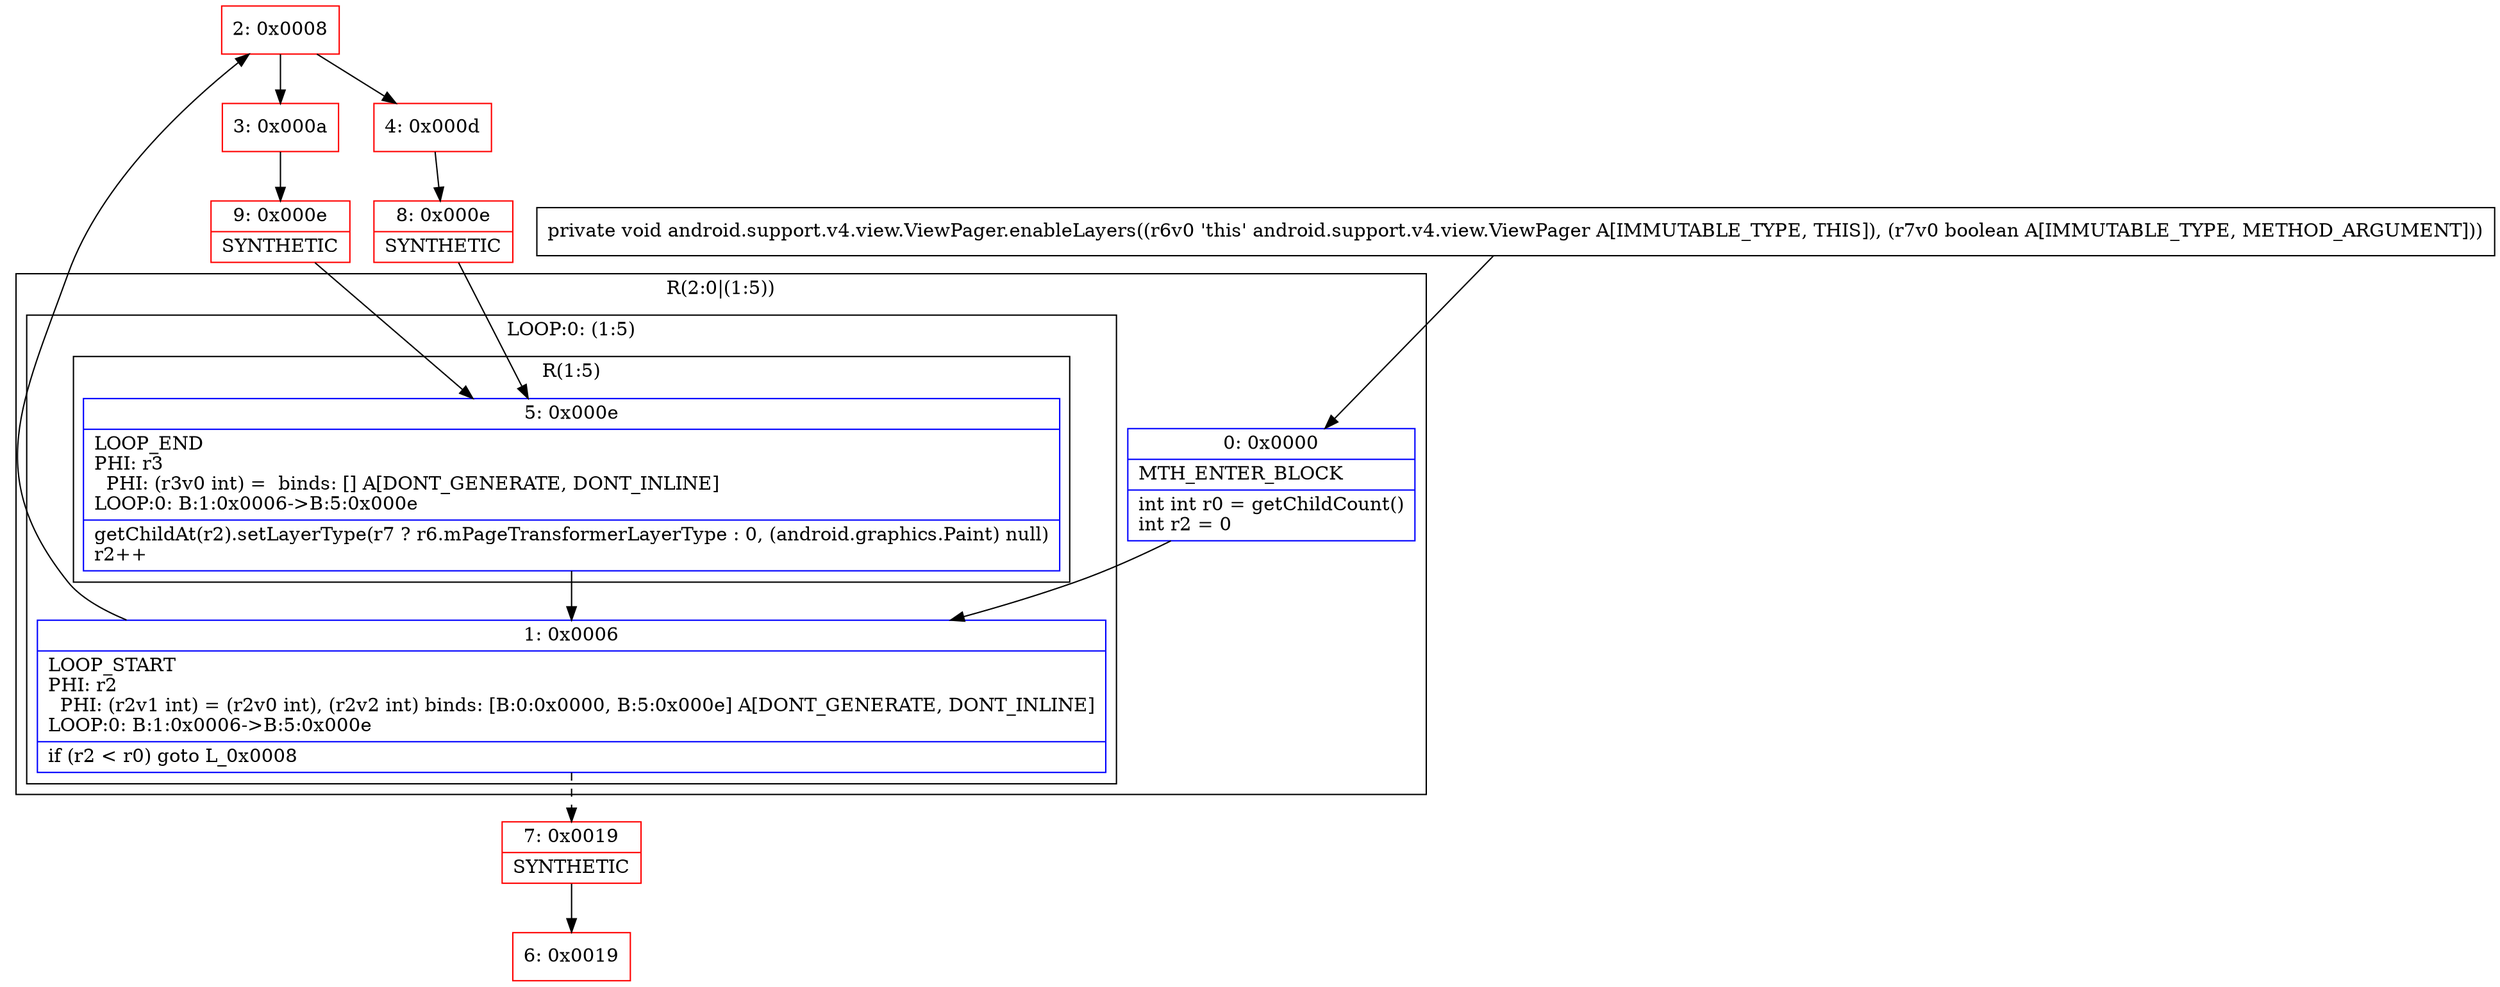 digraph "CFG forandroid.support.v4.view.ViewPager.enableLayers(Z)V" {
subgraph cluster_Region_875054231 {
label = "R(2:0|(1:5))";
node [shape=record,color=blue];
Node_0 [shape=record,label="{0\:\ 0x0000|MTH_ENTER_BLOCK\l|int int r0 = getChildCount()\lint r2 = 0\l}"];
subgraph cluster_LoopRegion_811751203 {
label = "LOOP:0: (1:5)";
node [shape=record,color=blue];
Node_1 [shape=record,label="{1\:\ 0x0006|LOOP_START\lPHI: r2 \l  PHI: (r2v1 int) = (r2v0 int), (r2v2 int) binds: [B:0:0x0000, B:5:0x000e] A[DONT_GENERATE, DONT_INLINE]\lLOOP:0: B:1:0x0006\-\>B:5:0x000e\l|if (r2 \< r0) goto L_0x0008\l}"];
subgraph cluster_Region_1094442238 {
label = "R(1:5)";
node [shape=record,color=blue];
Node_5 [shape=record,label="{5\:\ 0x000e|LOOP_END\lPHI: r3 \l  PHI: (r3v0 int) =  binds: [] A[DONT_GENERATE, DONT_INLINE]\lLOOP:0: B:1:0x0006\-\>B:5:0x000e\l|getChildAt(r2).setLayerType(r7 ? r6.mPageTransformerLayerType : 0, (android.graphics.Paint) null)\lr2++\l}"];
}
}
}
Node_2 [shape=record,color=red,label="{2\:\ 0x0008}"];
Node_3 [shape=record,color=red,label="{3\:\ 0x000a}"];
Node_4 [shape=record,color=red,label="{4\:\ 0x000d}"];
Node_6 [shape=record,color=red,label="{6\:\ 0x0019}"];
Node_7 [shape=record,color=red,label="{7\:\ 0x0019|SYNTHETIC\l}"];
Node_8 [shape=record,color=red,label="{8\:\ 0x000e|SYNTHETIC\l}"];
Node_9 [shape=record,color=red,label="{9\:\ 0x000e|SYNTHETIC\l}"];
MethodNode[shape=record,label="{private void android.support.v4.view.ViewPager.enableLayers((r6v0 'this' android.support.v4.view.ViewPager A[IMMUTABLE_TYPE, THIS]), (r7v0 boolean A[IMMUTABLE_TYPE, METHOD_ARGUMENT])) }"];
MethodNode -> Node_0;
Node_0 -> Node_1;
Node_1 -> Node_2;
Node_1 -> Node_7[style=dashed];
Node_5 -> Node_1;
Node_2 -> Node_3;
Node_2 -> Node_4;
Node_3 -> Node_9;
Node_4 -> Node_8;
Node_7 -> Node_6;
Node_8 -> Node_5;
Node_9 -> Node_5;
}

